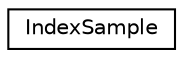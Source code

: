 digraph "Graphical Class Hierarchy"
{
 // LATEX_PDF_SIZE
  edge [fontname="Helvetica",fontsize="10",labelfontname="Helvetica",labelfontsize="10"];
  node [fontname="Helvetica",fontsize="10",shape=record];
  rankdir="LR";
  Node0 [label="IndexSample",height=0.2,width=0.4,color="black", fillcolor="white", style="filled",URL="$db/d1b/sqlite3_8c.html#d6/d1f/structIndexSample",tooltip=" "];
}
